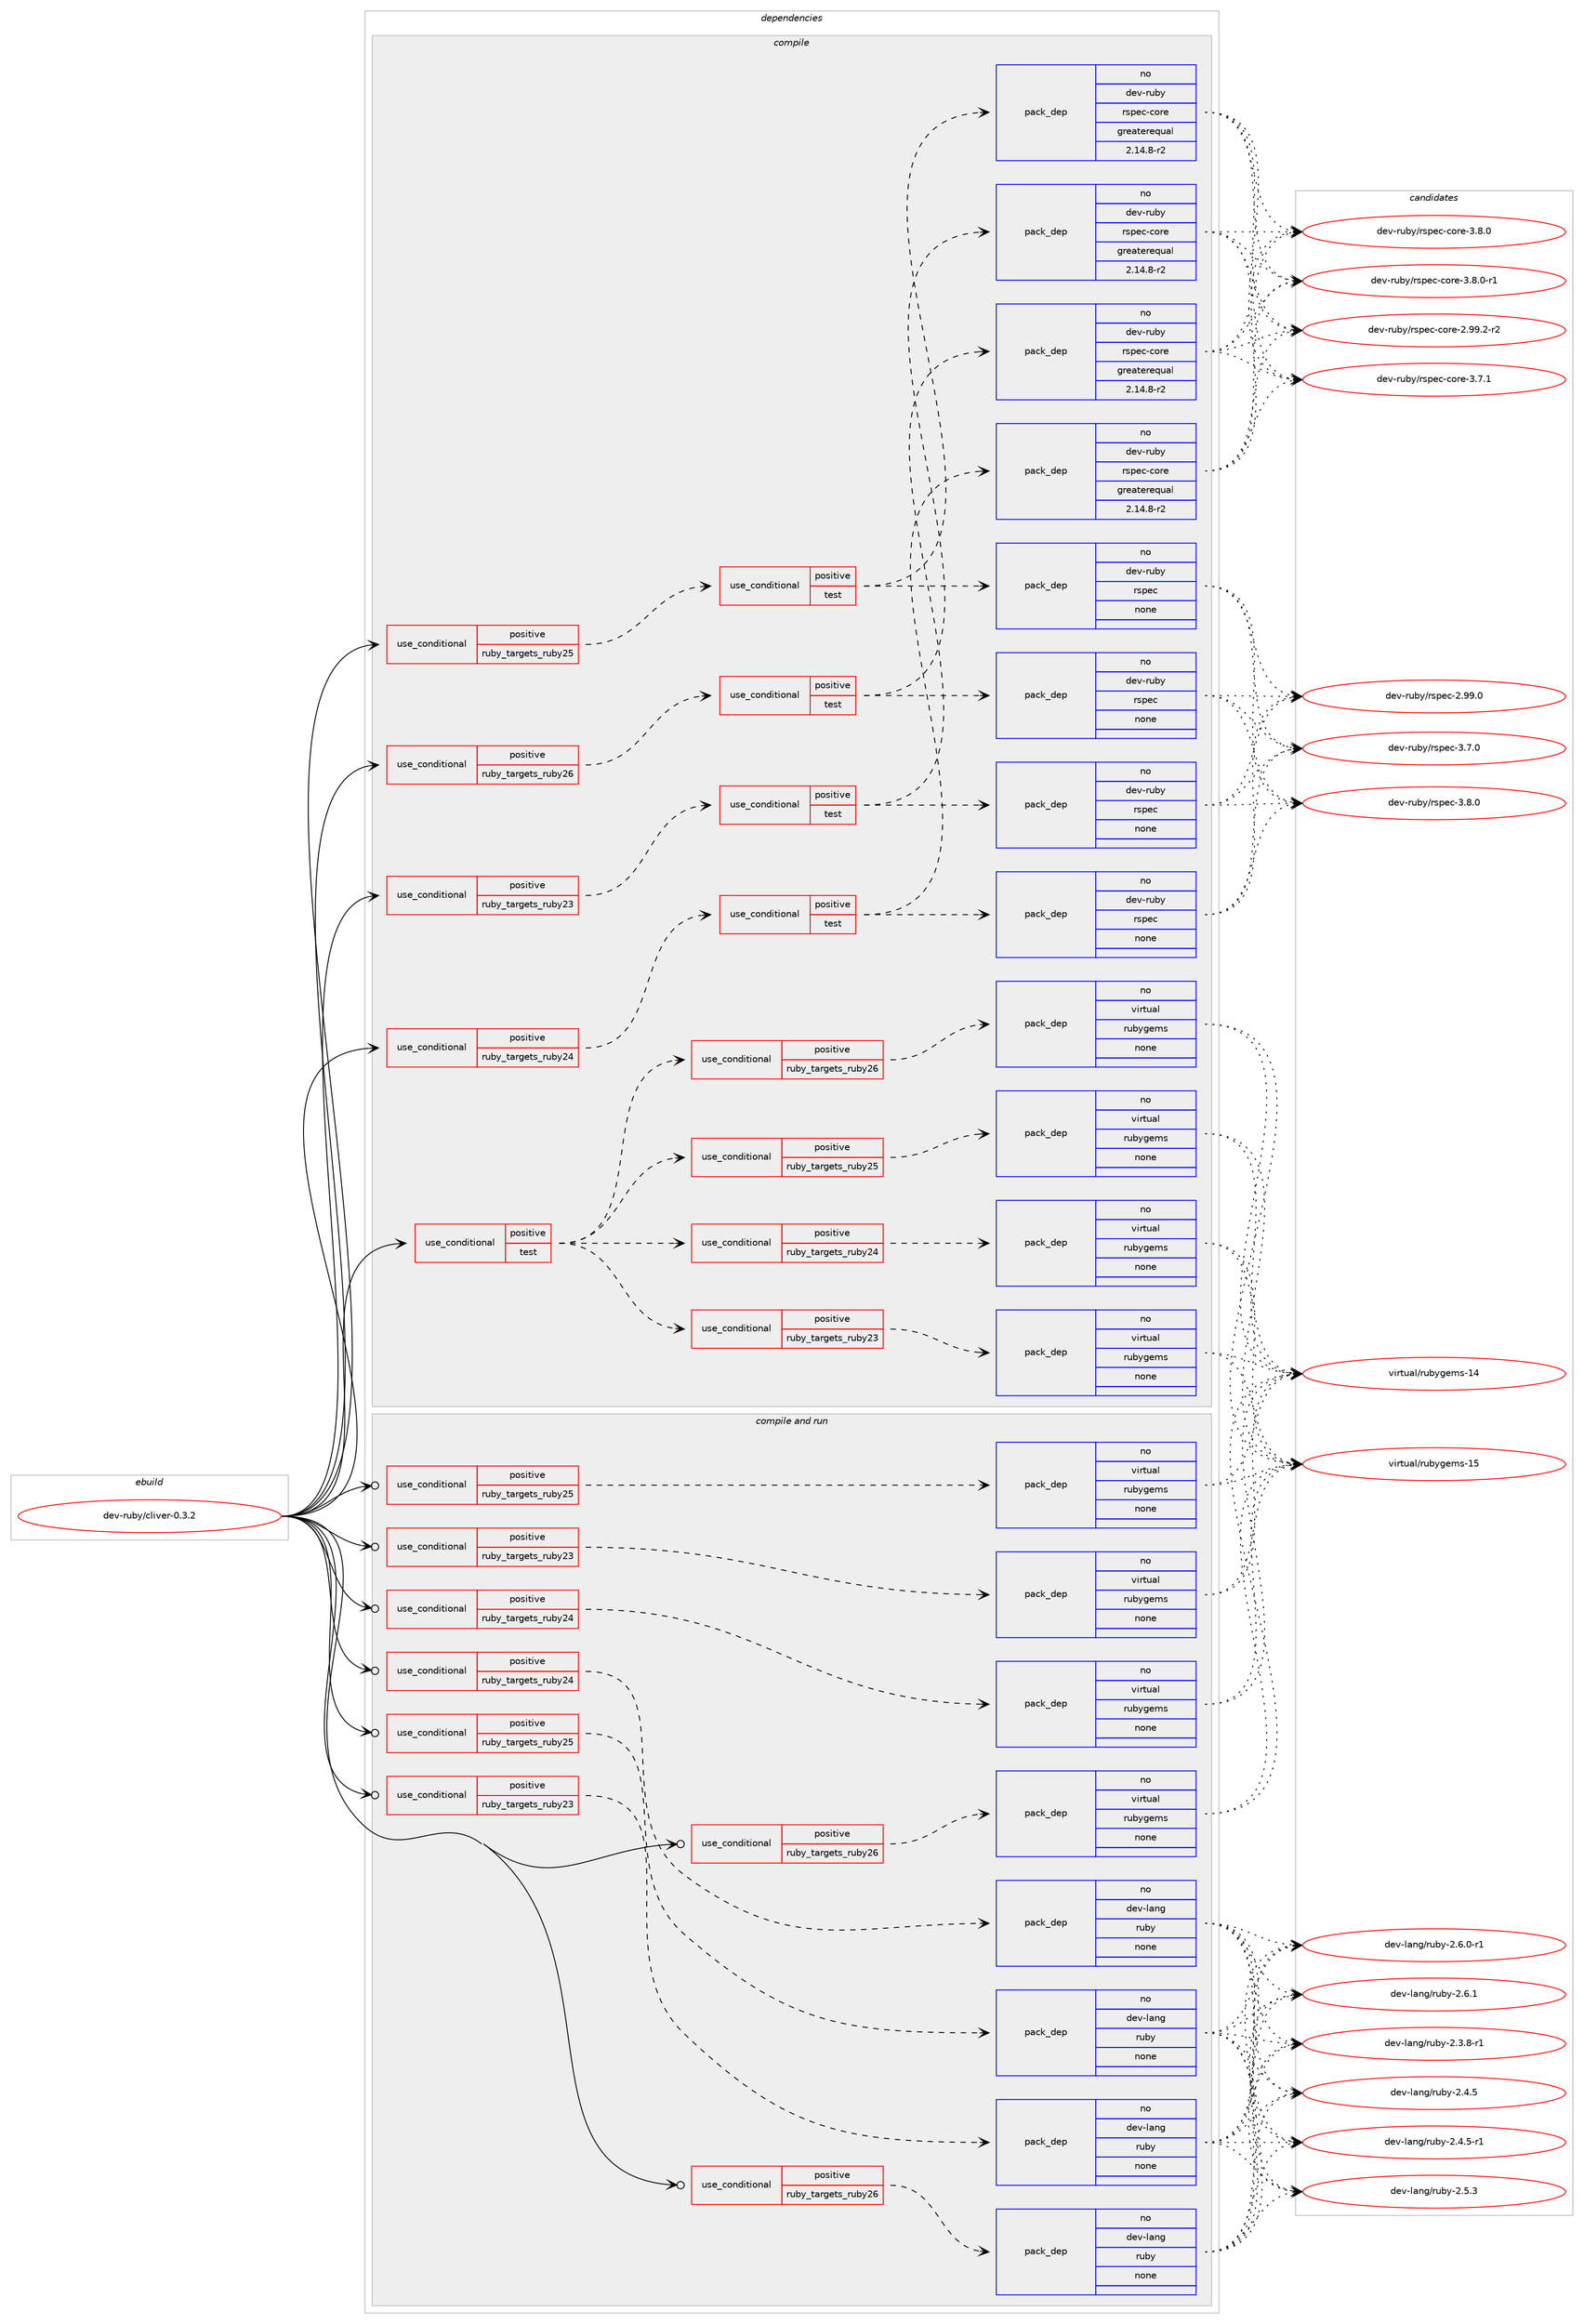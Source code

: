 digraph prolog {

# *************
# Graph options
# *************

newrank=true;
concentrate=true;
compound=true;
graph [rankdir=LR,fontname=Helvetica,fontsize=10,ranksep=1.5];#, ranksep=2.5, nodesep=0.2];
edge  [arrowhead=vee];
node  [fontname=Helvetica,fontsize=10];

# **********
# The ebuild
# **********

subgraph cluster_leftcol {
color=gray;
rank=same;
label=<<i>ebuild</i>>;
id [label="dev-ruby/cliver-0.3.2", color=red, width=4, href="../dev-ruby/cliver-0.3.2.svg"];
}

# ****************
# The dependencies
# ****************

subgraph cluster_midcol {
color=gray;
label=<<i>dependencies</i>>;
subgraph cluster_compile {
fillcolor="#eeeeee";
style=filled;
label=<<i>compile</i>>;
subgraph cond396340 {
dependency1486872 [label=<<TABLE BORDER="0" CELLBORDER="1" CELLSPACING="0" CELLPADDING="4"><TR><TD ROWSPAN="3" CELLPADDING="10">use_conditional</TD></TR><TR><TD>positive</TD></TR><TR><TD>ruby_targets_ruby23</TD></TR></TABLE>>, shape=none, color=red];
subgraph cond396341 {
dependency1486873 [label=<<TABLE BORDER="0" CELLBORDER="1" CELLSPACING="0" CELLPADDING="4"><TR><TD ROWSPAN="3" CELLPADDING="10">use_conditional</TD></TR><TR><TD>positive</TD></TR><TR><TD>test</TD></TR></TABLE>>, shape=none, color=red];
subgraph pack1067088 {
dependency1486874 [label=<<TABLE BORDER="0" CELLBORDER="1" CELLSPACING="0" CELLPADDING="4" WIDTH="220"><TR><TD ROWSPAN="6" CELLPADDING="30">pack_dep</TD></TR><TR><TD WIDTH="110">no</TD></TR><TR><TD>dev-ruby</TD></TR><TR><TD>rspec</TD></TR><TR><TD>none</TD></TR><TR><TD></TD></TR></TABLE>>, shape=none, color=blue];
}
dependency1486873:e -> dependency1486874:w [weight=20,style="dashed",arrowhead="vee"];
subgraph pack1067089 {
dependency1486875 [label=<<TABLE BORDER="0" CELLBORDER="1" CELLSPACING="0" CELLPADDING="4" WIDTH="220"><TR><TD ROWSPAN="6" CELLPADDING="30">pack_dep</TD></TR><TR><TD WIDTH="110">no</TD></TR><TR><TD>dev-ruby</TD></TR><TR><TD>rspec-core</TD></TR><TR><TD>greaterequal</TD></TR><TR><TD>2.14.8-r2</TD></TR></TABLE>>, shape=none, color=blue];
}
dependency1486873:e -> dependency1486875:w [weight=20,style="dashed",arrowhead="vee"];
}
dependency1486872:e -> dependency1486873:w [weight=20,style="dashed",arrowhead="vee"];
}
id:e -> dependency1486872:w [weight=20,style="solid",arrowhead="vee"];
subgraph cond396342 {
dependency1486876 [label=<<TABLE BORDER="0" CELLBORDER="1" CELLSPACING="0" CELLPADDING="4"><TR><TD ROWSPAN="3" CELLPADDING="10">use_conditional</TD></TR><TR><TD>positive</TD></TR><TR><TD>ruby_targets_ruby24</TD></TR></TABLE>>, shape=none, color=red];
subgraph cond396343 {
dependency1486877 [label=<<TABLE BORDER="0" CELLBORDER="1" CELLSPACING="0" CELLPADDING="4"><TR><TD ROWSPAN="3" CELLPADDING="10">use_conditional</TD></TR><TR><TD>positive</TD></TR><TR><TD>test</TD></TR></TABLE>>, shape=none, color=red];
subgraph pack1067090 {
dependency1486878 [label=<<TABLE BORDER="0" CELLBORDER="1" CELLSPACING="0" CELLPADDING="4" WIDTH="220"><TR><TD ROWSPAN="6" CELLPADDING="30">pack_dep</TD></TR><TR><TD WIDTH="110">no</TD></TR><TR><TD>dev-ruby</TD></TR><TR><TD>rspec</TD></TR><TR><TD>none</TD></TR><TR><TD></TD></TR></TABLE>>, shape=none, color=blue];
}
dependency1486877:e -> dependency1486878:w [weight=20,style="dashed",arrowhead="vee"];
subgraph pack1067091 {
dependency1486879 [label=<<TABLE BORDER="0" CELLBORDER="1" CELLSPACING="0" CELLPADDING="4" WIDTH="220"><TR><TD ROWSPAN="6" CELLPADDING="30">pack_dep</TD></TR><TR><TD WIDTH="110">no</TD></TR><TR><TD>dev-ruby</TD></TR><TR><TD>rspec-core</TD></TR><TR><TD>greaterequal</TD></TR><TR><TD>2.14.8-r2</TD></TR></TABLE>>, shape=none, color=blue];
}
dependency1486877:e -> dependency1486879:w [weight=20,style="dashed",arrowhead="vee"];
}
dependency1486876:e -> dependency1486877:w [weight=20,style="dashed",arrowhead="vee"];
}
id:e -> dependency1486876:w [weight=20,style="solid",arrowhead="vee"];
subgraph cond396344 {
dependency1486880 [label=<<TABLE BORDER="0" CELLBORDER="1" CELLSPACING="0" CELLPADDING="4"><TR><TD ROWSPAN="3" CELLPADDING="10">use_conditional</TD></TR><TR><TD>positive</TD></TR><TR><TD>ruby_targets_ruby25</TD></TR></TABLE>>, shape=none, color=red];
subgraph cond396345 {
dependency1486881 [label=<<TABLE BORDER="0" CELLBORDER="1" CELLSPACING="0" CELLPADDING="4"><TR><TD ROWSPAN="3" CELLPADDING="10">use_conditional</TD></TR><TR><TD>positive</TD></TR><TR><TD>test</TD></TR></TABLE>>, shape=none, color=red];
subgraph pack1067092 {
dependency1486882 [label=<<TABLE BORDER="0" CELLBORDER="1" CELLSPACING="0" CELLPADDING="4" WIDTH="220"><TR><TD ROWSPAN="6" CELLPADDING="30">pack_dep</TD></TR><TR><TD WIDTH="110">no</TD></TR><TR><TD>dev-ruby</TD></TR><TR><TD>rspec</TD></TR><TR><TD>none</TD></TR><TR><TD></TD></TR></TABLE>>, shape=none, color=blue];
}
dependency1486881:e -> dependency1486882:w [weight=20,style="dashed",arrowhead="vee"];
subgraph pack1067093 {
dependency1486883 [label=<<TABLE BORDER="0" CELLBORDER="1" CELLSPACING="0" CELLPADDING="4" WIDTH="220"><TR><TD ROWSPAN="6" CELLPADDING="30">pack_dep</TD></TR><TR><TD WIDTH="110">no</TD></TR><TR><TD>dev-ruby</TD></TR><TR><TD>rspec-core</TD></TR><TR><TD>greaterequal</TD></TR><TR><TD>2.14.8-r2</TD></TR></TABLE>>, shape=none, color=blue];
}
dependency1486881:e -> dependency1486883:w [weight=20,style="dashed",arrowhead="vee"];
}
dependency1486880:e -> dependency1486881:w [weight=20,style="dashed",arrowhead="vee"];
}
id:e -> dependency1486880:w [weight=20,style="solid",arrowhead="vee"];
subgraph cond396346 {
dependency1486884 [label=<<TABLE BORDER="0" CELLBORDER="1" CELLSPACING="0" CELLPADDING="4"><TR><TD ROWSPAN="3" CELLPADDING="10">use_conditional</TD></TR><TR><TD>positive</TD></TR><TR><TD>ruby_targets_ruby26</TD></TR></TABLE>>, shape=none, color=red];
subgraph cond396347 {
dependency1486885 [label=<<TABLE BORDER="0" CELLBORDER="1" CELLSPACING="0" CELLPADDING="4"><TR><TD ROWSPAN="3" CELLPADDING="10">use_conditional</TD></TR><TR><TD>positive</TD></TR><TR><TD>test</TD></TR></TABLE>>, shape=none, color=red];
subgraph pack1067094 {
dependency1486886 [label=<<TABLE BORDER="0" CELLBORDER="1" CELLSPACING="0" CELLPADDING="4" WIDTH="220"><TR><TD ROWSPAN="6" CELLPADDING="30">pack_dep</TD></TR><TR><TD WIDTH="110">no</TD></TR><TR><TD>dev-ruby</TD></TR><TR><TD>rspec</TD></TR><TR><TD>none</TD></TR><TR><TD></TD></TR></TABLE>>, shape=none, color=blue];
}
dependency1486885:e -> dependency1486886:w [weight=20,style="dashed",arrowhead="vee"];
subgraph pack1067095 {
dependency1486887 [label=<<TABLE BORDER="0" CELLBORDER="1" CELLSPACING="0" CELLPADDING="4" WIDTH="220"><TR><TD ROWSPAN="6" CELLPADDING="30">pack_dep</TD></TR><TR><TD WIDTH="110">no</TD></TR><TR><TD>dev-ruby</TD></TR><TR><TD>rspec-core</TD></TR><TR><TD>greaterequal</TD></TR><TR><TD>2.14.8-r2</TD></TR></TABLE>>, shape=none, color=blue];
}
dependency1486885:e -> dependency1486887:w [weight=20,style="dashed",arrowhead="vee"];
}
dependency1486884:e -> dependency1486885:w [weight=20,style="dashed",arrowhead="vee"];
}
id:e -> dependency1486884:w [weight=20,style="solid",arrowhead="vee"];
subgraph cond396348 {
dependency1486888 [label=<<TABLE BORDER="0" CELLBORDER="1" CELLSPACING="0" CELLPADDING="4"><TR><TD ROWSPAN="3" CELLPADDING="10">use_conditional</TD></TR><TR><TD>positive</TD></TR><TR><TD>test</TD></TR></TABLE>>, shape=none, color=red];
subgraph cond396349 {
dependency1486889 [label=<<TABLE BORDER="0" CELLBORDER="1" CELLSPACING="0" CELLPADDING="4"><TR><TD ROWSPAN="3" CELLPADDING="10">use_conditional</TD></TR><TR><TD>positive</TD></TR><TR><TD>ruby_targets_ruby23</TD></TR></TABLE>>, shape=none, color=red];
subgraph pack1067096 {
dependency1486890 [label=<<TABLE BORDER="0" CELLBORDER="1" CELLSPACING="0" CELLPADDING="4" WIDTH="220"><TR><TD ROWSPAN="6" CELLPADDING="30">pack_dep</TD></TR><TR><TD WIDTH="110">no</TD></TR><TR><TD>virtual</TD></TR><TR><TD>rubygems</TD></TR><TR><TD>none</TD></TR><TR><TD></TD></TR></TABLE>>, shape=none, color=blue];
}
dependency1486889:e -> dependency1486890:w [weight=20,style="dashed",arrowhead="vee"];
}
dependency1486888:e -> dependency1486889:w [weight=20,style="dashed",arrowhead="vee"];
subgraph cond396350 {
dependency1486891 [label=<<TABLE BORDER="0" CELLBORDER="1" CELLSPACING="0" CELLPADDING="4"><TR><TD ROWSPAN="3" CELLPADDING="10">use_conditional</TD></TR><TR><TD>positive</TD></TR><TR><TD>ruby_targets_ruby24</TD></TR></TABLE>>, shape=none, color=red];
subgraph pack1067097 {
dependency1486892 [label=<<TABLE BORDER="0" CELLBORDER="1" CELLSPACING="0" CELLPADDING="4" WIDTH="220"><TR><TD ROWSPAN="6" CELLPADDING="30">pack_dep</TD></TR><TR><TD WIDTH="110">no</TD></TR><TR><TD>virtual</TD></TR><TR><TD>rubygems</TD></TR><TR><TD>none</TD></TR><TR><TD></TD></TR></TABLE>>, shape=none, color=blue];
}
dependency1486891:e -> dependency1486892:w [weight=20,style="dashed",arrowhead="vee"];
}
dependency1486888:e -> dependency1486891:w [weight=20,style="dashed",arrowhead="vee"];
subgraph cond396351 {
dependency1486893 [label=<<TABLE BORDER="0" CELLBORDER="1" CELLSPACING="0" CELLPADDING="4"><TR><TD ROWSPAN="3" CELLPADDING="10">use_conditional</TD></TR><TR><TD>positive</TD></TR><TR><TD>ruby_targets_ruby25</TD></TR></TABLE>>, shape=none, color=red];
subgraph pack1067098 {
dependency1486894 [label=<<TABLE BORDER="0" CELLBORDER="1" CELLSPACING="0" CELLPADDING="4" WIDTH="220"><TR><TD ROWSPAN="6" CELLPADDING="30">pack_dep</TD></TR><TR><TD WIDTH="110">no</TD></TR><TR><TD>virtual</TD></TR><TR><TD>rubygems</TD></TR><TR><TD>none</TD></TR><TR><TD></TD></TR></TABLE>>, shape=none, color=blue];
}
dependency1486893:e -> dependency1486894:w [weight=20,style="dashed",arrowhead="vee"];
}
dependency1486888:e -> dependency1486893:w [weight=20,style="dashed",arrowhead="vee"];
subgraph cond396352 {
dependency1486895 [label=<<TABLE BORDER="0" CELLBORDER="1" CELLSPACING="0" CELLPADDING="4"><TR><TD ROWSPAN="3" CELLPADDING="10">use_conditional</TD></TR><TR><TD>positive</TD></TR><TR><TD>ruby_targets_ruby26</TD></TR></TABLE>>, shape=none, color=red];
subgraph pack1067099 {
dependency1486896 [label=<<TABLE BORDER="0" CELLBORDER="1" CELLSPACING="0" CELLPADDING="4" WIDTH="220"><TR><TD ROWSPAN="6" CELLPADDING="30">pack_dep</TD></TR><TR><TD WIDTH="110">no</TD></TR><TR><TD>virtual</TD></TR><TR><TD>rubygems</TD></TR><TR><TD>none</TD></TR><TR><TD></TD></TR></TABLE>>, shape=none, color=blue];
}
dependency1486895:e -> dependency1486896:w [weight=20,style="dashed",arrowhead="vee"];
}
dependency1486888:e -> dependency1486895:w [weight=20,style="dashed",arrowhead="vee"];
}
id:e -> dependency1486888:w [weight=20,style="solid",arrowhead="vee"];
}
subgraph cluster_compileandrun {
fillcolor="#eeeeee";
style=filled;
label=<<i>compile and run</i>>;
subgraph cond396353 {
dependency1486897 [label=<<TABLE BORDER="0" CELLBORDER="1" CELLSPACING="0" CELLPADDING="4"><TR><TD ROWSPAN="3" CELLPADDING="10">use_conditional</TD></TR><TR><TD>positive</TD></TR><TR><TD>ruby_targets_ruby23</TD></TR></TABLE>>, shape=none, color=red];
subgraph pack1067100 {
dependency1486898 [label=<<TABLE BORDER="0" CELLBORDER="1" CELLSPACING="0" CELLPADDING="4" WIDTH="220"><TR><TD ROWSPAN="6" CELLPADDING="30">pack_dep</TD></TR><TR><TD WIDTH="110">no</TD></TR><TR><TD>dev-lang</TD></TR><TR><TD>ruby</TD></TR><TR><TD>none</TD></TR><TR><TD></TD></TR></TABLE>>, shape=none, color=blue];
}
dependency1486897:e -> dependency1486898:w [weight=20,style="dashed",arrowhead="vee"];
}
id:e -> dependency1486897:w [weight=20,style="solid",arrowhead="odotvee"];
subgraph cond396354 {
dependency1486899 [label=<<TABLE BORDER="0" CELLBORDER="1" CELLSPACING="0" CELLPADDING="4"><TR><TD ROWSPAN="3" CELLPADDING="10">use_conditional</TD></TR><TR><TD>positive</TD></TR><TR><TD>ruby_targets_ruby23</TD></TR></TABLE>>, shape=none, color=red];
subgraph pack1067101 {
dependency1486900 [label=<<TABLE BORDER="0" CELLBORDER="1" CELLSPACING="0" CELLPADDING="4" WIDTH="220"><TR><TD ROWSPAN="6" CELLPADDING="30">pack_dep</TD></TR><TR><TD WIDTH="110">no</TD></TR><TR><TD>virtual</TD></TR><TR><TD>rubygems</TD></TR><TR><TD>none</TD></TR><TR><TD></TD></TR></TABLE>>, shape=none, color=blue];
}
dependency1486899:e -> dependency1486900:w [weight=20,style="dashed",arrowhead="vee"];
}
id:e -> dependency1486899:w [weight=20,style="solid",arrowhead="odotvee"];
subgraph cond396355 {
dependency1486901 [label=<<TABLE BORDER="0" CELLBORDER="1" CELLSPACING="0" CELLPADDING="4"><TR><TD ROWSPAN="3" CELLPADDING="10">use_conditional</TD></TR><TR><TD>positive</TD></TR><TR><TD>ruby_targets_ruby24</TD></TR></TABLE>>, shape=none, color=red];
subgraph pack1067102 {
dependency1486902 [label=<<TABLE BORDER="0" CELLBORDER="1" CELLSPACING="0" CELLPADDING="4" WIDTH="220"><TR><TD ROWSPAN="6" CELLPADDING="30">pack_dep</TD></TR><TR><TD WIDTH="110">no</TD></TR><TR><TD>dev-lang</TD></TR><TR><TD>ruby</TD></TR><TR><TD>none</TD></TR><TR><TD></TD></TR></TABLE>>, shape=none, color=blue];
}
dependency1486901:e -> dependency1486902:w [weight=20,style="dashed",arrowhead="vee"];
}
id:e -> dependency1486901:w [weight=20,style="solid",arrowhead="odotvee"];
subgraph cond396356 {
dependency1486903 [label=<<TABLE BORDER="0" CELLBORDER="1" CELLSPACING="0" CELLPADDING="4"><TR><TD ROWSPAN="3" CELLPADDING="10">use_conditional</TD></TR><TR><TD>positive</TD></TR><TR><TD>ruby_targets_ruby24</TD></TR></TABLE>>, shape=none, color=red];
subgraph pack1067103 {
dependency1486904 [label=<<TABLE BORDER="0" CELLBORDER="1" CELLSPACING="0" CELLPADDING="4" WIDTH="220"><TR><TD ROWSPAN="6" CELLPADDING="30">pack_dep</TD></TR><TR><TD WIDTH="110">no</TD></TR><TR><TD>virtual</TD></TR><TR><TD>rubygems</TD></TR><TR><TD>none</TD></TR><TR><TD></TD></TR></TABLE>>, shape=none, color=blue];
}
dependency1486903:e -> dependency1486904:w [weight=20,style="dashed",arrowhead="vee"];
}
id:e -> dependency1486903:w [weight=20,style="solid",arrowhead="odotvee"];
subgraph cond396357 {
dependency1486905 [label=<<TABLE BORDER="0" CELLBORDER="1" CELLSPACING="0" CELLPADDING="4"><TR><TD ROWSPAN="3" CELLPADDING="10">use_conditional</TD></TR><TR><TD>positive</TD></TR><TR><TD>ruby_targets_ruby25</TD></TR></TABLE>>, shape=none, color=red];
subgraph pack1067104 {
dependency1486906 [label=<<TABLE BORDER="0" CELLBORDER="1" CELLSPACING="0" CELLPADDING="4" WIDTH="220"><TR><TD ROWSPAN="6" CELLPADDING="30">pack_dep</TD></TR><TR><TD WIDTH="110">no</TD></TR><TR><TD>dev-lang</TD></TR><TR><TD>ruby</TD></TR><TR><TD>none</TD></TR><TR><TD></TD></TR></TABLE>>, shape=none, color=blue];
}
dependency1486905:e -> dependency1486906:w [weight=20,style="dashed",arrowhead="vee"];
}
id:e -> dependency1486905:w [weight=20,style="solid",arrowhead="odotvee"];
subgraph cond396358 {
dependency1486907 [label=<<TABLE BORDER="0" CELLBORDER="1" CELLSPACING="0" CELLPADDING="4"><TR><TD ROWSPAN="3" CELLPADDING="10">use_conditional</TD></TR><TR><TD>positive</TD></TR><TR><TD>ruby_targets_ruby25</TD></TR></TABLE>>, shape=none, color=red];
subgraph pack1067105 {
dependency1486908 [label=<<TABLE BORDER="0" CELLBORDER="1" CELLSPACING="0" CELLPADDING="4" WIDTH="220"><TR><TD ROWSPAN="6" CELLPADDING="30">pack_dep</TD></TR><TR><TD WIDTH="110">no</TD></TR><TR><TD>virtual</TD></TR><TR><TD>rubygems</TD></TR><TR><TD>none</TD></TR><TR><TD></TD></TR></TABLE>>, shape=none, color=blue];
}
dependency1486907:e -> dependency1486908:w [weight=20,style="dashed",arrowhead="vee"];
}
id:e -> dependency1486907:w [weight=20,style="solid",arrowhead="odotvee"];
subgraph cond396359 {
dependency1486909 [label=<<TABLE BORDER="0" CELLBORDER="1" CELLSPACING="0" CELLPADDING="4"><TR><TD ROWSPAN="3" CELLPADDING="10">use_conditional</TD></TR><TR><TD>positive</TD></TR><TR><TD>ruby_targets_ruby26</TD></TR></TABLE>>, shape=none, color=red];
subgraph pack1067106 {
dependency1486910 [label=<<TABLE BORDER="0" CELLBORDER="1" CELLSPACING="0" CELLPADDING="4" WIDTH="220"><TR><TD ROWSPAN="6" CELLPADDING="30">pack_dep</TD></TR><TR><TD WIDTH="110">no</TD></TR><TR><TD>dev-lang</TD></TR><TR><TD>ruby</TD></TR><TR><TD>none</TD></TR><TR><TD></TD></TR></TABLE>>, shape=none, color=blue];
}
dependency1486909:e -> dependency1486910:w [weight=20,style="dashed",arrowhead="vee"];
}
id:e -> dependency1486909:w [weight=20,style="solid",arrowhead="odotvee"];
subgraph cond396360 {
dependency1486911 [label=<<TABLE BORDER="0" CELLBORDER="1" CELLSPACING="0" CELLPADDING="4"><TR><TD ROWSPAN="3" CELLPADDING="10">use_conditional</TD></TR><TR><TD>positive</TD></TR><TR><TD>ruby_targets_ruby26</TD></TR></TABLE>>, shape=none, color=red];
subgraph pack1067107 {
dependency1486912 [label=<<TABLE BORDER="0" CELLBORDER="1" CELLSPACING="0" CELLPADDING="4" WIDTH="220"><TR><TD ROWSPAN="6" CELLPADDING="30">pack_dep</TD></TR><TR><TD WIDTH="110">no</TD></TR><TR><TD>virtual</TD></TR><TR><TD>rubygems</TD></TR><TR><TD>none</TD></TR><TR><TD></TD></TR></TABLE>>, shape=none, color=blue];
}
dependency1486911:e -> dependency1486912:w [weight=20,style="dashed",arrowhead="vee"];
}
id:e -> dependency1486911:w [weight=20,style="solid",arrowhead="odotvee"];
}
subgraph cluster_run {
fillcolor="#eeeeee";
style=filled;
label=<<i>run</i>>;
}
}

# **************
# The candidates
# **************

subgraph cluster_choices {
rank=same;
color=gray;
label=<<i>candidates</i>>;

subgraph choice1067088 {
color=black;
nodesep=1;
choice1001011184511411798121471141151121019945504657574648 [label="dev-ruby/rspec-2.99.0", color=red, width=4,href="../dev-ruby/rspec-2.99.0.svg"];
choice10010111845114117981214711411511210199455146554648 [label="dev-ruby/rspec-3.7.0", color=red, width=4,href="../dev-ruby/rspec-3.7.0.svg"];
choice10010111845114117981214711411511210199455146564648 [label="dev-ruby/rspec-3.8.0", color=red, width=4,href="../dev-ruby/rspec-3.8.0.svg"];
dependency1486874:e -> choice1001011184511411798121471141151121019945504657574648:w [style=dotted,weight="100"];
dependency1486874:e -> choice10010111845114117981214711411511210199455146554648:w [style=dotted,weight="100"];
dependency1486874:e -> choice10010111845114117981214711411511210199455146564648:w [style=dotted,weight="100"];
}
subgraph choice1067089 {
color=black;
nodesep=1;
choice100101118451141179812147114115112101994599111114101455046575746504511450 [label="dev-ruby/rspec-core-2.99.2-r2", color=red, width=4,href="../dev-ruby/rspec-core-2.99.2-r2.svg"];
choice100101118451141179812147114115112101994599111114101455146554649 [label="dev-ruby/rspec-core-3.7.1", color=red, width=4,href="../dev-ruby/rspec-core-3.7.1.svg"];
choice100101118451141179812147114115112101994599111114101455146564648 [label="dev-ruby/rspec-core-3.8.0", color=red, width=4,href="../dev-ruby/rspec-core-3.8.0.svg"];
choice1001011184511411798121471141151121019945991111141014551465646484511449 [label="dev-ruby/rspec-core-3.8.0-r1", color=red, width=4,href="../dev-ruby/rspec-core-3.8.0-r1.svg"];
dependency1486875:e -> choice100101118451141179812147114115112101994599111114101455046575746504511450:w [style=dotted,weight="100"];
dependency1486875:e -> choice100101118451141179812147114115112101994599111114101455146554649:w [style=dotted,weight="100"];
dependency1486875:e -> choice100101118451141179812147114115112101994599111114101455146564648:w [style=dotted,weight="100"];
dependency1486875:e -> choice1001011184511411798121471141151121019945991111141014551465646484511449:w [style=dotted,weight="100"];
}
subgraph choice1067090 {
color=black;
nodesep=1;
choice1001011184511411798121471141151121019945504657574648 [label="dev-ruby/rspec-2.99.0", color=red, width=4,href="../dev-ruby/rspec-2.99.0.svg"];
choice10010111845114117981214711411511210199455146554648 [label="dev-ruby/rspec-3.7.0", color=red, width=4,href="../dev-ruby/rspec-3.7.0.svg"];
choice10010111845114117981214711411511210199455146564648 [label="dev-ruby/rspec-3.8.0", color=red, width=4,href="../dev-ruby/rspec-3.8.0.svg"];
dependency1486878:e -> choice1001011184511411798121471141151121019945504657574648:w [style=dotted,weight="100"];
dependency1486878:e -> choice10010111845114117981214711411511210199455146554648:w [style=dotted,weight="100"];
dependency1486878:e -> choice10010111845114117981214711411511210199455146564648:w [style=dotted,weight="100"];
}
subgraph choice1067091 {
color=black;
nodesep=1;
choice100101118451141179812147114115112101994599111114101455046575746504511450 [label="dev-ruby/rspec-core-2.99.2-r2", color=red, width=4,href="../dev-ruby/rspec-core-2.99.2-r2.svg"];
choice100101118451141179812147114115112101994599111114101455146554649 [label="dev-ruby/rspec-core-3.7.1", color=red, width=4,href="../dev-ruby/rspec-core-3.7.1.svg"];
choice100101118451141179812147114115112101994599111114101455146564648 [label="dev-ruby/rspec-core-3.8.0", color=red, width=4,href="../dev-ruby/rspec-core-3.8.0.svg"];
choice1001011184511411798121471141151121019945991111141014551465646484511449 [label="dev-ruby/rspec-core-3.8.0-r1", color=red, width=4,href="../dev-ruby/rspec-core-3.8.0-r1.svg"];
dependency1486879:e -> choice100101118451141179812147114115112101994599111114101455046575746504511450:w [style=dotted,weight="100"];
dependency1486879:e -> choice100101118451141179812147114115112101994599111114101455146554649:w [style=dotted,weight="100"];
dependency1486879:e -> choice100101118451141179812147114115112101994599111114101455146564648:w [style=dotted,weight="100"];
dependency1486879:e -> choice1001011184511411798121471141151121019945991111141014551465646484511449:w [style=dotted,weight="100"];
}
subgraph choice1067092 {
color=black;
nodesep=1;
choice1001011184511411798121471141151121019945504657574648 [label="dev-ruby/rspec-2.99.0", color=red, width=4,href="../dev-ruby/rspec-2.99.0.svg"];
choice10010111845114117981214711411511210199455146554648 [label="dev-ruby/rspec-3.7.0", color=red, width=4,href="../dev-ruby/rspec-3.7.0.svg"];
choice10010111845114117981214711411511210199455146564648 [label="dev-ruby/rspec-3.8.0", color=red, width=4,href="../dev-ruby/rspec-3.8.0.svg"];
dependency1486882:e -> choice1001011184511411798121471141151121019945504657574648:w [style=dotted,weight="100"];
dependency1486882:e -> choice10010111845114117981214711411511210199455146554648:w [style=dotted,weight="100"];
dependency1486882:e -> choice10010111845114117981214711411511210199455146564648:w [style=dotted,weight="100"];
}
subgraph choice1067093 {
color=black;
nodesep=1;
choice100101118451141179812147114115112101994599111114101455046575746504511450 [label="dev-ruby/rspec-core-2.99.2-r2", color=red, width=4,href="../dev-ruby/rspec-core-2.99.2-r2.svg"];
choice100101118451141179812147114115112101994599111114101455146554649 [label="dev-ruby/rspec-core-3.7.1", color=red, width=4,href="../dev-ruby/rspec-core-3.7.1.svg"];
choice100101118451141179812147114115112101994599111114101455146564648 [label="dev-ruby/rspec-core-3.8.0", color=red, width=4,href="../dev-ruby/rspec-core-3.8.0.svg"];
choice1001011184511411798121471141151121019945991111141014551465646484511449 [label="dev-ruby/rspec-core-3.8.0-r1", color=red, width=4,href="../dev-ruby/rspec-core-3.8.0-r1.svg"];
dependency1486883:e -> choice100101118451141179812147114115112101994599111114101455046575746504511450:w [style=dotted,weight="100"];
dependency1486883:e -> choice100101118451141179812147114115112101994599111114101455146554649:w [style=dotted,weight="100"];
dependency1486883:e -> choice100101118451141179812147114115112101994599111114101455146564648:w [style=dotted,weight="100"];
dependency1486883:e -> choice1001011184511411798121471141151121019945991111141014551465646484511449:w [style=dotted,weight="100"];
}
subgraph choice1067094 {
color=black;
nodesep=1;
choice1001011184511411798121471141151121019945504657574648 [label="dev-ruby/rspec-2.99.0", color=red, width=4,href="../dev-ruby/rspec-2.99.0.svg"];
choice10010111845114117981214711411511210199455146554648 [label="dev-ruby/rspec-3.7.0", color=red, width=4,href="../dev-ruby/rspec-3.7.0.svg"];
choice10010111845114117981214711411511210199455146564648 [label="dev-ruby/rspec-3.8.0", color=red, width=4,href="../dev-ruby/rspec-3.8.0.svg"];
dependency1486886:e -> choice1001011184511411798121471141151121019945504657574648:w [style=dotted,weight="100"];
dependency1486886:e -> choice10010111845114117981214711411511210199455146554648:w [style=dotted,weight="100"];
dependency1486886:e -> choice10010111845114117981214711411511210199455146564648:w [style=dotted,weight="100"];
}
subgraph choice1067095 {
color=black;
nodesep=1;
choice100101118451141179812147114115112101994599111114101455046575746504511450 [label="dev-ruby/rspec-core-2.99.2-r2", color=red, width=4,href="../dev-ruby/rspec-core-2.99.2-r2.svg"];
choice100101118451141179812147114115112101994599111114101455146554649 [label="dev-ruby/rspec-core-3.7.1", color=red, width=4,href="../dev-ruby/rspec-core-3.7.1.svg"];
choice100101118451141179812147114115112101994599111114101455146564648 [label="dev-ruby/rspec-core-3.8.0", color=red, width=4,href="../dev-ruby/rspec-core-3.8.0.svg"];
choice1001011184511411798121471141151121019945991111141014551465646484511449 [label="dev-ruby/rspec-core-3.8.0-r1", color=red, width=4,href="../dev-ruby/rspec-core-3.8.0-r1.svg"];
dependency1486887:e -> choice100101118451141179812147114115112101994599111114101455046575746504511450:w [style=dotted,weight="100"];
dependency1486887:e -> choice100101118451141179812147114115112101994599111114101455146554649:w [style=dotted,weight="100"];
dependency1486887:e -> choice100101118451141179812147114115112101994599111114101455146564648:w [style=dotted,weight="100"];
dependency1486887:e -> choice1001011184511411798121471141151121019945991111141014551465646484511449:w [style=dotted,weight="100"];
}
subgraph choice1067096 {
color=black;
nodesep=1;
choice118105114116117971084711411798121103101109115454952 [label="virtual/rubygems-14", color=red, width=4,href="../virtual/rubygems-14.svg"];
choice118105114116117971084711411798121103101109115454953 [label="virtual/rubygems-15", color=red, width=4,href="../virtual/rubygems-15.svg"];
dependency1486890:e -> choice118105114116117971084711411798121103101109115454952:w [style=dotted,weight="100"];
dependency1486890:e -> choice118105114116117971084711411798121103101109115454953:w [style=dotted,weight="100"];
}
subgraph choice1067097 {
color=black;
nodesep=1;
choice118105114116117971084711411798121103101109115454952 [label="virtual/rubygems-14", color=red, width=4,href="../virtual/rubygems-14.svg"];
choice118105114116117971084711411798121103101109115454953 [label="virtual/rubygems-15", color=red, width=4,href="../virtual/rubygems-15.svg"];
dependency1486892:e -> choice118105114116117971084711411798121103101109115454952:w [style=dotted,weight="100"];
dependency1486892:e -> choice118105114116117971084711411798121103101109115454953:w [style=dotted,weight="100"];
}
subgraph choice1067098 {
color=black;
nodesep=1;
choice118105114116117971084711411798121103101109115454952 [label="virtual/rubygems-14", color=red, width=4,href="../virtual/rubygems-14.svg"];
choice118105114116117971084711411798121103101109115454953 [label="virtual/rubygems-15", color=red, width=4,href="../virtual/rubygems-15.svg"];
dependency1486894:e -> choice118105114116117971084711411798121103101109115454952:w [style=dotted,weight="100"];
dependency1486894:e -> choice118105114116117971084711411798121103101109115454953:w [style=dotted,weight="100"];
}
subgraph choice1067099 {
color=black;
nodesep=1;
choice118105114116117971084711411798121103101109115454952 [label="virtual/rubygems-14", color=red, width=4,href="../virtual/rubygems-14.svg"];
choice118105114116117971084711411798121103101109115454953 [label="virtual/rubygems-15", color=red, width=4,href="../virtual/rubygems-15.svg"];
dependency1486896:e -> choice118105114116117971084711411798121103101109115454952:w [style=dotted,weight="100"];
dependency1486896:e -> choice118105114116117971084711411798121103101109115454953:w [style=dotted,weight="100"];
}
subgraph choice1067100 {
color=black;
nodesep=1;
choice100101118451089711010347114117981214550465146564511449 [label="dev-lang/ruby-2.3.8-r1", color=red, width=4,href="../dev-lang/ruby-2.3.8-r1.svg"];
choice10010111845108971101034711411798121455046524653 [label="dev-lang/ruby-2.4.5", color=red, width=4,href="../dev-lang/ruby-2.4.5.svg"];
choice100101118451089711010347114117981214550465246534511449 [label="dev-lang/ruby-2.4.5-r1", color=red, width=4,href="../dev-lang/ruby-2.4.5-r1.svg"];
choice10010111845108971101034711411798121455046534651 [label="dev-lang/ruby-2.5.3", color=red, width=4,href="../dev-lang/ruby-2.5.3.svg"];
choice100101118451089711010347114117981214550465446484511449 [label="dev-lang/ruby-2.6.0-r1", color=red, width=4,href="../dev-lang/ruby-2.6.0-r1.svg"];
choice10010111845108971101034711411798121455046544649 [label="dev-lang/ruby-2.6.1", color=red, width=4,href="../dev-lang/ruby-2.6.1.svg"];
dependency1486898:e -> choice100101118451089711010347114117981214550465146564511449:w [style=dotted,weight="100"];
dependency1486898:e -> choice10010111845108971101034711411798121455046524653:w [style=dotted,weight="100"];
dependency1486898:e -> choice100101118451089711010347114117981214550465246534511449:w [style=dotted,weight="100"];
dependency1486898:e -> choice10010111845108971101034711411798121455046534651:w [style=dotted,weight="100"];
dependency1486898:e -> choice100101118451089711010347114117981214550465446484511449:w [style=dotted,weight="100"];
dependency1486898:e -> choice10010111845108971101034711411798121455046544649:w [style=dotted,weight="100"];
}
subgraph choice1067101 {
color=black;
nodesep=1;
choice118105114116117971084711411798121103101109115454952 [label="virtual/rubygems-14", color=red, width=4,href="../virtual/rubygems-14.svg"];
choice118105114116117971084711411798121103101109115454953 [label="virtual/rubygems-15", color=red, width=4,href="../virtual/rubygems-15.svg"];
dependency1486900:e -> choice118105114116117971084711411798121103101109115454952:w [style=dotted,weight="100"];
dependency1486900:e -> choice118105114116117971084711411798121103101109115454953:w [style=dotted,weight="100"];
}
subgraph choice1067102 {
color=black;
nodesep=1;
choice100101118451089711010347114117981214550465146564511449 [label="dev-lang/ruby-2.3.8-r1", color=red, width=4,href="../dev-lang/ruby-2.3.8-r1.svg"];
choice10010111845108971101034711411798121455046524653 [label="dev-lang/ruby-2.4.5", color=red, width=4,href="../dev-lang/ruby-2.4.5.svg"];
choice100101118451089711010347114117981214550465246534511449 [label="dev-lang/ruby-2.4.5-r1", color=red, width=4,href="../dev-lang/ruby-2.4.5-r1.svg"];
choice10010111845108971101034711411798121455046534651 [label="dev-lang/ruby-2.5.3", color=red, width=4,href="../dev-lang/ruby-2.5.3.svg"];
choice100101118451089711010347114117981214550465446484511449 [label="dev-lang/ruby-2.6.0-r1", color=red, width=4,href="../dev-lang/ruby-2.6.0-r1.svg"];
choice10010111845108971101034711411798121455046544649 [label="dev-lang/ruby-2.6.1", color=red, width=4,href="../dev-lang/ruby-2.6.1.svg"];
dependency1486902:e -> choice100101118451089711010347114117981214550465146564511449:w [style=dotted,weight="100"];
dependency1486902:e -> choice10010111845108971101034711411798121455046524653:w [style=dotted,weight="100"];
dependency1486902:e -> choice100101118451089711010347114117981214550465246534511449:w [style=dotted,weight="100"];
dependency1486902:e -> choice10010111845108971101034711411798121455046534651:w [style=dotted,weight="100"];
dependency1486902:e -> choice100101118451089711010347114117981214550465446484511449:w [style=dotted,weight="100"];
dependency1486902:e -> choice10010111845108971101034711411798121455046544649:w [style=dotted,weight="100"];
}
subgraph choice1067103 {
color=black;
nodesep=1;
choice118105114116117971084711411798121103101109115454952 [label="virtual/rubygems-14", color=red, width=4,href="../virtual/rubygems-14.svg"];
choice118105114116117971084711411798121103101109115454953 [label="virtual/rubygems-15", color=red, width=4,href="../virtual/rubygems-15.svg"];
dependency1486904:e -> choice118105114116117971084711411798121103101109115454952:w [style=dotted,weight="100"];
dependency1486904:e -> choice118105114116117971084711411798121103101109115454953:w [style=dotted,weight="100"];
}
subgraph choice1067104 {
color=black;
nodesep=1;
choice100101118451089711010347114117981214550465146564511449 [label="dev-lang/ruby-2.3.8-r1", color=red, width=4,href="../dev-lang/ruby-2.3.8-r1.svg"];
choice10010111845108971101034711411798121455046524653 [label="dev-lang/ruby-2.4.5", color=red, width=4,href="../dev-lang/ruby-2.4.5.svg"];
choice100101118451089711010347114117981214550465246534511449 [label="dev-lang/ruby-2.4.5-r1", color=red, width=4,href="../dev-lang/ruby-2.4.5-r1.svg"];
choice10010111845108971101034711411798121455046534651 [label="dev-lang/ruby-2.5.3", color=red, width=4,href="../dev-lang/ruby-2.5.3.svg"];
choice100101118451089711010347114117981214550465446484511449 [label="dev-lang/ruby-2.6.0-r1", color=red, width=4,href="../dev-lang/ruby-2.6.0-r1.svg"];
choice10010111845108971101034711411798121455046544649 [label="dev-lang/ruby-2.6.1", color=red, width=4,href="../dev-lang/ruby-2.6.1.svg"];
dependency1486906:e -> choice100101118451089711010347114117981214550465146564511449:w [style=dotted,weight="100"];
dependency1486906:e -> choice10010111845108971101034711411798121455046524653:w [style=dotted,weight="100"];
dependency1486906:e -> choice100101118451089711010347114117981214550465246534511449:w [style=dotted,weight="100"];
dependency1486906:e -> choice10010111845108971101034711411798121455046534651:w [style=dotted,weight="100"];
dependency1486906:e -> choice100101118451089711010347114117981214550465446484511449:w [style=dotted,weight="100"];
dependency1486906:e -> choice10010111845108971101034711411798121455046544649:w [style=dotted,weight="100"];
}
subgraph choice1067105 {
color=black;
nodesep=1;
choice118105114116117971084711411798121103101109115454952 [label="virtual/rubygems-14", color=red, width=4,href="../virtual/rubygems-14.svg"];
choice118105114116117971084711411798121103101109115454953 [label="virtual/rubygems-15", color=red, width=4,href="../virtual/rubygems-15.svg"];
dependency1486908:e -> choice118105114116117971084711411798121103101109115454952:w [style=dotted,weight="100"];
dependency1486908:e -> choice118105114116117971084711411798121103101109115454953:w [style=dotted,weight="100"];
}
subgraph choice1067106 {
color=black;
nodesep=1;
choice100101118451089711010347114117981214550465146564511449 [label="dev-lang/ruby-2.3.8-r1", color=red, width=4,href="../dev-lang/ruby-2.3.8-r1.svg"];
choice10010111845108971101034711411798121455046524653 [label="dev-lang/ruby-2.4.5", color=red, width=4,href="../dev-lang/ruby-2.4.5.svg"];
choice100101118451089711010347114117981214550465246534511449 [label="dev-lang/ruby-2.4.5-r1", color=red, width=4,href="../dev-lang/ruby-2.4.5-r1.svg"];
choice10010111845108971101034711411798121455046534651 [label="dev-lang/ruby-2.5.3", color=red, width=4,href="../dev-lang/ruby-2.5.3.svg"];
choice100101118451089711010347114117981214550465446484511449 [label="dev-lang/ruby-2.6.0-r1", color=red, width=4,href="../dev-lang/ruby-2.6.0-r1.svg"];
choice10010111845108971101034711411798121455046544649 [label="dev-lang/ruby-2.6.1", color=red, width=4,href="../dev-lang/ruby-2.6.1.svg"];
dependency1486910:e -> choice100101118451089711010347114117981214550465146564511449:w [style=dotted,weight="100"];
dependency1486910:e -> choice10010111845108971101034711411798121455046524653:w [style=dotted,weight="100"];
dependency1486910:e -> choice100101118451089711010347114117981214550465246534511449:w [style=dotted,weight="100"];
dependency1486910:e -> choice10010111845108971101034711411798121455046534651:w [style=dotted,weight="100"];
dependency1486910:e -> choice100101118451089711010347114117981214550465446484511449:w [style=dotted,weight="100"];
dependency1486910:e -> choice10010111845108971101034711411798121455046544649:w [style=dotted,weight="100"];
}
subgraph choice1067107 {
color=black;
nodesep=1;
choice118105114116117971084711411798121103101109115454952 [label="virtual/rubygems-14", color=red, width=4,href="../virtual/rubygems-14.svg"];
choice118105114116117971084711411798121103101109115454953 [label="virtual/rubygems-15", color=red, width=4,href="../virtual/rubygems-15.svg"];
dependency1486912:e -> choice118105114116117971084711411798121103101109115454952:w [style=dotted,weight="100"];
dependency1486912:e -> choice118105114116117971084711411798121103101109115454953:w [style=dotted,weight="100"];
}
}

}
